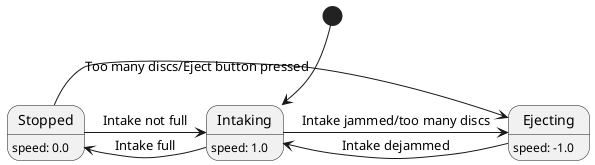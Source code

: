@startuml

state "Intaking" as intaking
state "Stopped" as stopped
state "Ejecting" as ejecting

[*] --> intaking

intaking : speed: 1.0
stopped : speed: 0.0
ejecting : speed: -1.0

intaking <- stopped : Intake not full
intaking -> ejecting : Intake jammed/too many discs
stopped <- intaking : Intake full
ejecting -> intaking : Intake dejammed
stopped -> ejecting : Too many discs/Eject button pressed

@enduml
